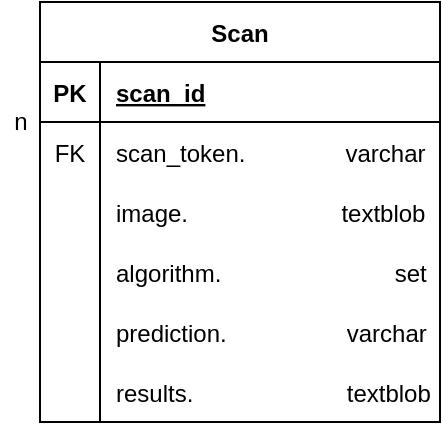 <mxfile version="14.4.2" type="device"><diagram id="6gbaAUz9PvGisSeJ5U1C" name="Page-1"><mxGraphModel dx="1106" dy="860" grid="1" gridSize="10" guides="1" tooltips="1" connect="1" arrows="1" fold="1" page="1" pageScale="1" pageWidth="827" pageHeight="1169" math="0" shadow="0"><root><mxCell id="0"/><mxCell id="1" parent="0"/><mxCell id="gIgEGuX-de27AZMER6xY-1" value="Scan" style="shape=table;startSize=30;container=1;collapsible=1;childLayout=tableLayout;fixedRows=1;rowLines=0;fontStyle=1;align=center;resizeLast=1;" vertex="1" parent="1"><mxGeometry x="170" y="180" width="200" height="210" as="geometry"/></mxCell><mxCell id="gIgEGuX-de27AZMER6xY-2" value="" style="shape=partialRectangle;collapsible=0;dropTarget=0;pointerEvents=0;fillColor=none;top=0;left=0;bottom=1;right=0;points=[[0,0.5],[1,0.5]];portConstraint=eastwest;" vertex="1" parent="gIgEGuX-de27AZMER6xY-1"><mxGeometry y="30" width="200" height="30" as="geometry"/></mxCell><mxCell id="gIgEGuX-de27AZMER6xY-3" value="PK" style="shape=partialRectangle;connectable=0;fillColor=none;top=0;left=0;bottom=0;right=0;fontStyle=1;overflow=hidden;" vertex="1" parent="gIgEGuX-de27AZMER6xY-2"><mxGeometry width="30" height="30" as="geometry"/></mxCell><mxCell id="gIgEGuX-de27AZMER6xY-4" value="scan_id" style="shape=partialRectangle;connectable=0;fillColor=none;top=0;left=0;bottom=0;right=0;align=left;spacingLeft=6;fontStyle=5;overflow=hidden;" vertex="1" parent="gIgEGuX-de27AZMER6xY-2"><mxGeometry x="30" width="170" height="30" as="geometry"/></mxCell><mxCell id="gIgEGuX-de27AZMER6xY-5" value="" style="shape=partialRectangle;collapsible=0;dropTarget=0;pointerEvents=0;fillColor=none;top=0;left=0;bottom=0;right=0;points=[[0,0.5],[1,0.5]];portConstraint=eastwest;" vertex="1" parent="gIgEGuX-de27AZMER6xY-1"><mxGeometry y="60" width="200" height="30" as="geometry"/></mxCell><mxCell id="gIgEGuX-de27AZMER6xY-6" value="FK" style="shape=partialRectangle;connectable=0;fillColor=none;top=0;left=0;bottom=0;right=0;editable=1;overflow=hidden;" vertex="1" parent="gIgEGuX-de27AZMER6xY-5"><mxGeometry width="30" height="30" as="geometry"/></mxCell><mxCell id="gIgEGuX-de27AZMER6xY-7" value="scan_token.               varchar" style="shape=partialRectangle;connectable=0;fillColor=none;top=0;left=0;bottom=0;right=0;align=left;spacingLeft=6;overflow=hidden;" vertex="1" parent="gIgEGuX-de27AZMER6xY-5"><mxGeometry x="30" width="170" height="30" as="geometry"/></mxCell><mxCell id="gIgEGuX-de27AZMER6xY-8" value="" style="shape=partialRectangle;collapsible=0;dropTarget=0;pointerEvents=0;fillColor=none;top=0;left=0;bottom=0;right=0;points=[[0,0.5],[1,0.5]];portConstraint=eastwest;" vertex="1" parent="gIgEGuX-de27AZMER6xY-1"><mxGeometry y="90" width="200" height="30" as="geometry"/></mxCell><mxCell id="gIgEGuX-de27AZMER6xY-9" value="" style="shape=partialRectangle;connectable=0;fillColor=none;top=0;left=0;bottom=0;right=0;editable=1;overflow=hidden;" vertex="1" parent="gIgEGuX-de27AZMER6xY-8"><mxGeometry width="30" height="30" as="geometry"/></mxCell><mxCell id="gIgEGuX-de27AZMER6xY-10" value="image.                       textblob" style="shape=partialRectangle;connectable=0;fillColor=none;top=0;left=0;bottom=0;right=0;align=left;spacingLeft=6;overflow=hidden;" vertex="1" parent="gIgEGuX-de27AZMER6xY-8"><mxGeometry x="30" width="170" height="30" as="geometry"/></mxCell><mxCell id="gIgEGuX-de27AZMER6xY-11" value="" style="shape=partialRectangle;collapsible=0;dropTarget=0;pointerEvents=0;fillColor=none;top=0;left=0;bottom=0;right=0;points=[[0,0.5],[1,0.5]];portConstraint=eastwest;" vertex="1" parent="gIgEGuX-de27AZMER6xY-1"><mxGeometry y="120" width="200" height="30" as="geometry"/></mxCell><mxCell id="gIgEGuX-de27AZMER6xY-12" value="" style="shape=partialRectangle;connectable=0;fillColor=none;top=0;left=0;bottom=0;right=0;editable=1;overflow=hidden;" vertex="1" parent="gIgEGuX-de27AZMER6xY-11"><mxGeometry width="30" height="30" as="geometry"/></mxCell><mxCell id="gIgEGuX-de27AZMER6xY-13" value="algorithm.                          set" style="shape=partialRectangle;connectable=0;fillColor=none;top=0;left=0;bottom=0;right=0;align=left;spacingLeft=6;overflow=hidden;" vertex="1" parent="gIgEGuX-de27AZMER6xY-11"><mxGeometry x="30" width="170" height="30" as="geometry"/></mxCell><mxCell id="gIgEGuX-de27AZMER6xY-15" value="" style="shape=partialRectangle;collapsible=0;dropTarget=0;pointerEvents=0;fillColor=none;top=0;left=0;bottom=0;right=0;points=[[0,0.5],[1,0.5]];portConstraint=eastwest;" vertex="1" parent="gIgEGuX-de27AZMER6xY-1"><mxGeometry y="150" width="200" height="30" as="geometry"/></mxCell><mxCell id="gIgEGuX-de27AZMER6xY-16" value="" style="shape=partialRectangle;connectable=0;fillColor=none;top=0;left=0;bottom=0;right=0;editable=1;overflow=hidden;" vertex="1" parent="gIgEGuX-de27AZMER6xY-15"><mxGeometry width="30" height="30" as="geometry"/></mxCell><mxCell id="gIgEGuX-de27AZMER6xY-17" value="prediction.                  varchar" style="shape=partialRectangle;connectable=0;fillColor=none;top=0;left=0;bottom=0;right=0;align=left;spacingLeft=6;overflow=hidden;" vertex="1" parent="gIgEGuX-de27AZMER6xY-15"><mxGeometry x="30" width="170" height="30" as="geometry"/></mxCell><mxCell id="gIgEGuX-de27AZMER6xY-18" value="" style="shape=partialRectangle;collapsible=0;dropTarget=0;pointerEvents=0;fillColor=none;top=0;left=0;bottom=0;right=0;points=[[0,0.5],[1,0.5]];portConstraint=eastwest;" vertex="1" parent="gIgEGuX-de27AZMER6xY-1"><mxGeometry y="180" width="200" height="30" as="geometry"/></mxCell><mxCell id="gIgEGuX-de27AZMER6xY-19" value="" style="shape=partialRectangle;connectable=0;fillColor=none;top=0;left=0;bottom=0;right=0;editable=1;overflow=hidden;" vertex="1" parent="gIgEGuX-de27AZMER6xY-18"><mxGeometry width="30" height="30" as="geometry"/></mxCell><mxCell id="gIgEGuX-de27AZMER6xY-20" value="results.                       textblob" style="shape=partialRectangle;connectable=0;fillColor=none;top=0;left=0;bottom=0;right=0;align=left;spacingLeft=6;overflow=hidden;" vertex="1" parent="gIgEGuX-de27AZMER6xY-18"><mxGeometry x="30" width="170" height="30" as="geometry"/></mxCell><mxCell id="gIgEGuX-de27AZMER6xY-14" value="n" style="text;html=1;align=center;verticalAlign=middle;resizable=0;points=[];autosize=1;" vertex="1" parent="1"><mxGeometry x="150" y="230" width="20" height="20" as="geometry"/></mxCell></root></mxGraphModel></diagram></mxfile>